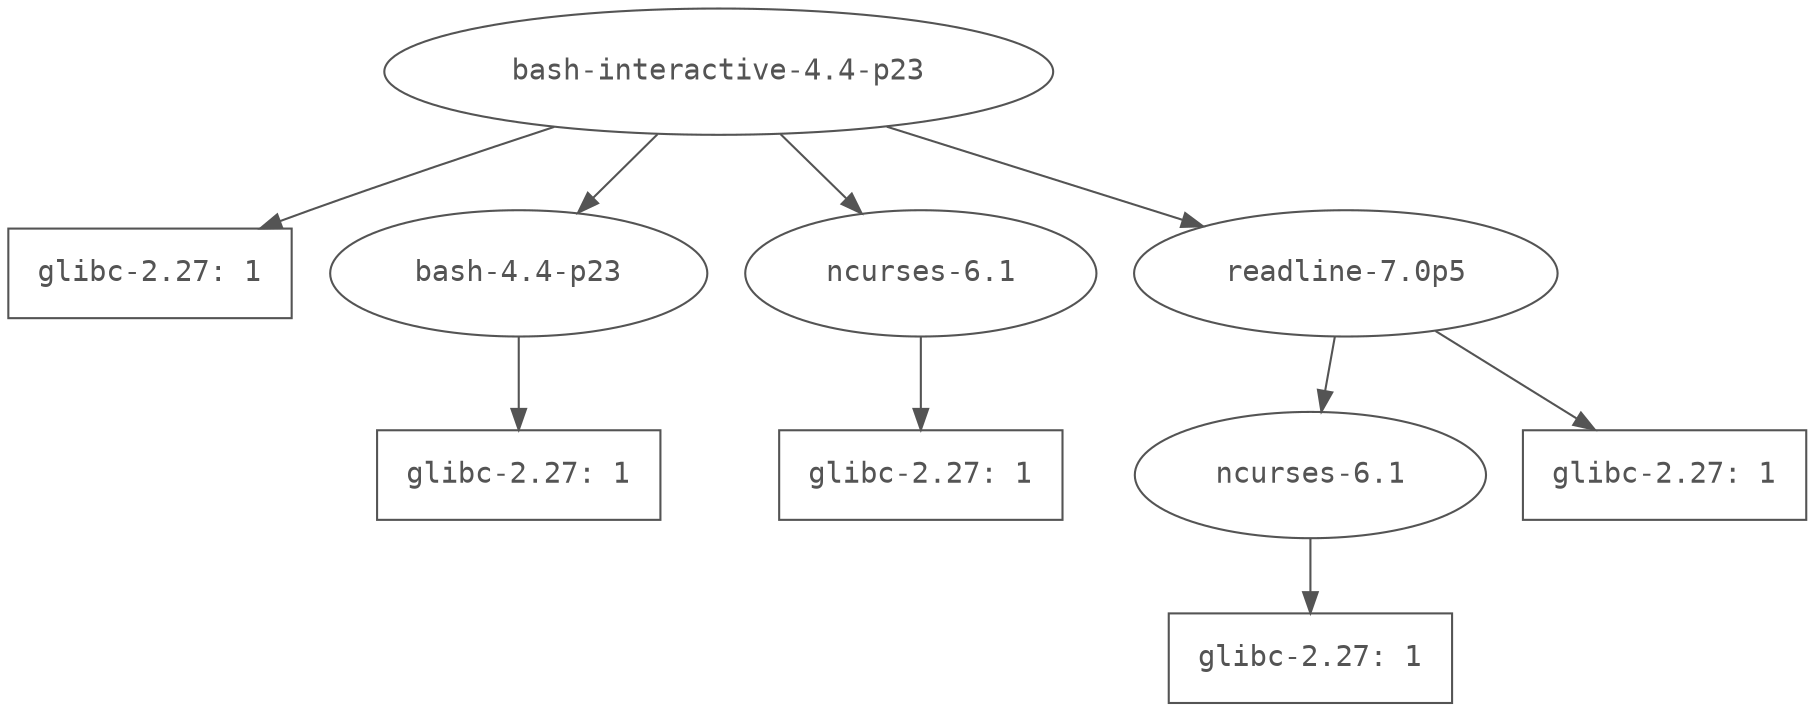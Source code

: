 digraph "bash" {
        graph [ bgcolor="transparent" ];
        node [ color="#545454" fontcolor="#545454" fontname = "monospace" margin=.2];
        edge [ color="#545454" ];

        "bash-interactive-4.4-p23-A" -> "glibc-2.27-A";
        "bash-interactive-4.4-p23-A" -> "bash-4.4-p23-A" -> "glibc-2.27-B";
        "bash-interactive-4.4-p23-A" -> "ncurses-6.1-A" -> "glibc-2.27-C";
        "bash-interactive-4.4-p23-A" -> "readline-7.0p5-A" -> "ncurses-6.1-B" -> "glibc-2.27-D";
        "readline-7.0p5-A" -> "glibc-2.27-E";

        "bash-interactive-4.4-p23-A" [ label = "bash-interactive-4.4-p23" ];
        "bash-4.4-p23-A" [ label="bash-4.4-p23" ];
        "readline-7.0p5-A" [ label="readline-7.0p5" ];
        "glibc-2.27-A" [ shape="rect" label = "glibc-2.27: 1" ];
        "glibc-2.27-B" [ shape="rect" label = "glibc-2.27: 1" ];
        "glibc-2.27-C" [ shape="rect" label = "glibc-2.27: 1" ];
        "glibc-2.27-D" [ shape="rect" label = "glibc-2.27: 1" ];
        "glibc-2.27-E" [ shape="rect" label = "glibc-2.27: 1" ];

        "ncurses-6.1-A" [ label = "ncurses-6.1" ];
        "ncurses-6.1-B" [ label = "ncurses-6.1" ];

}
